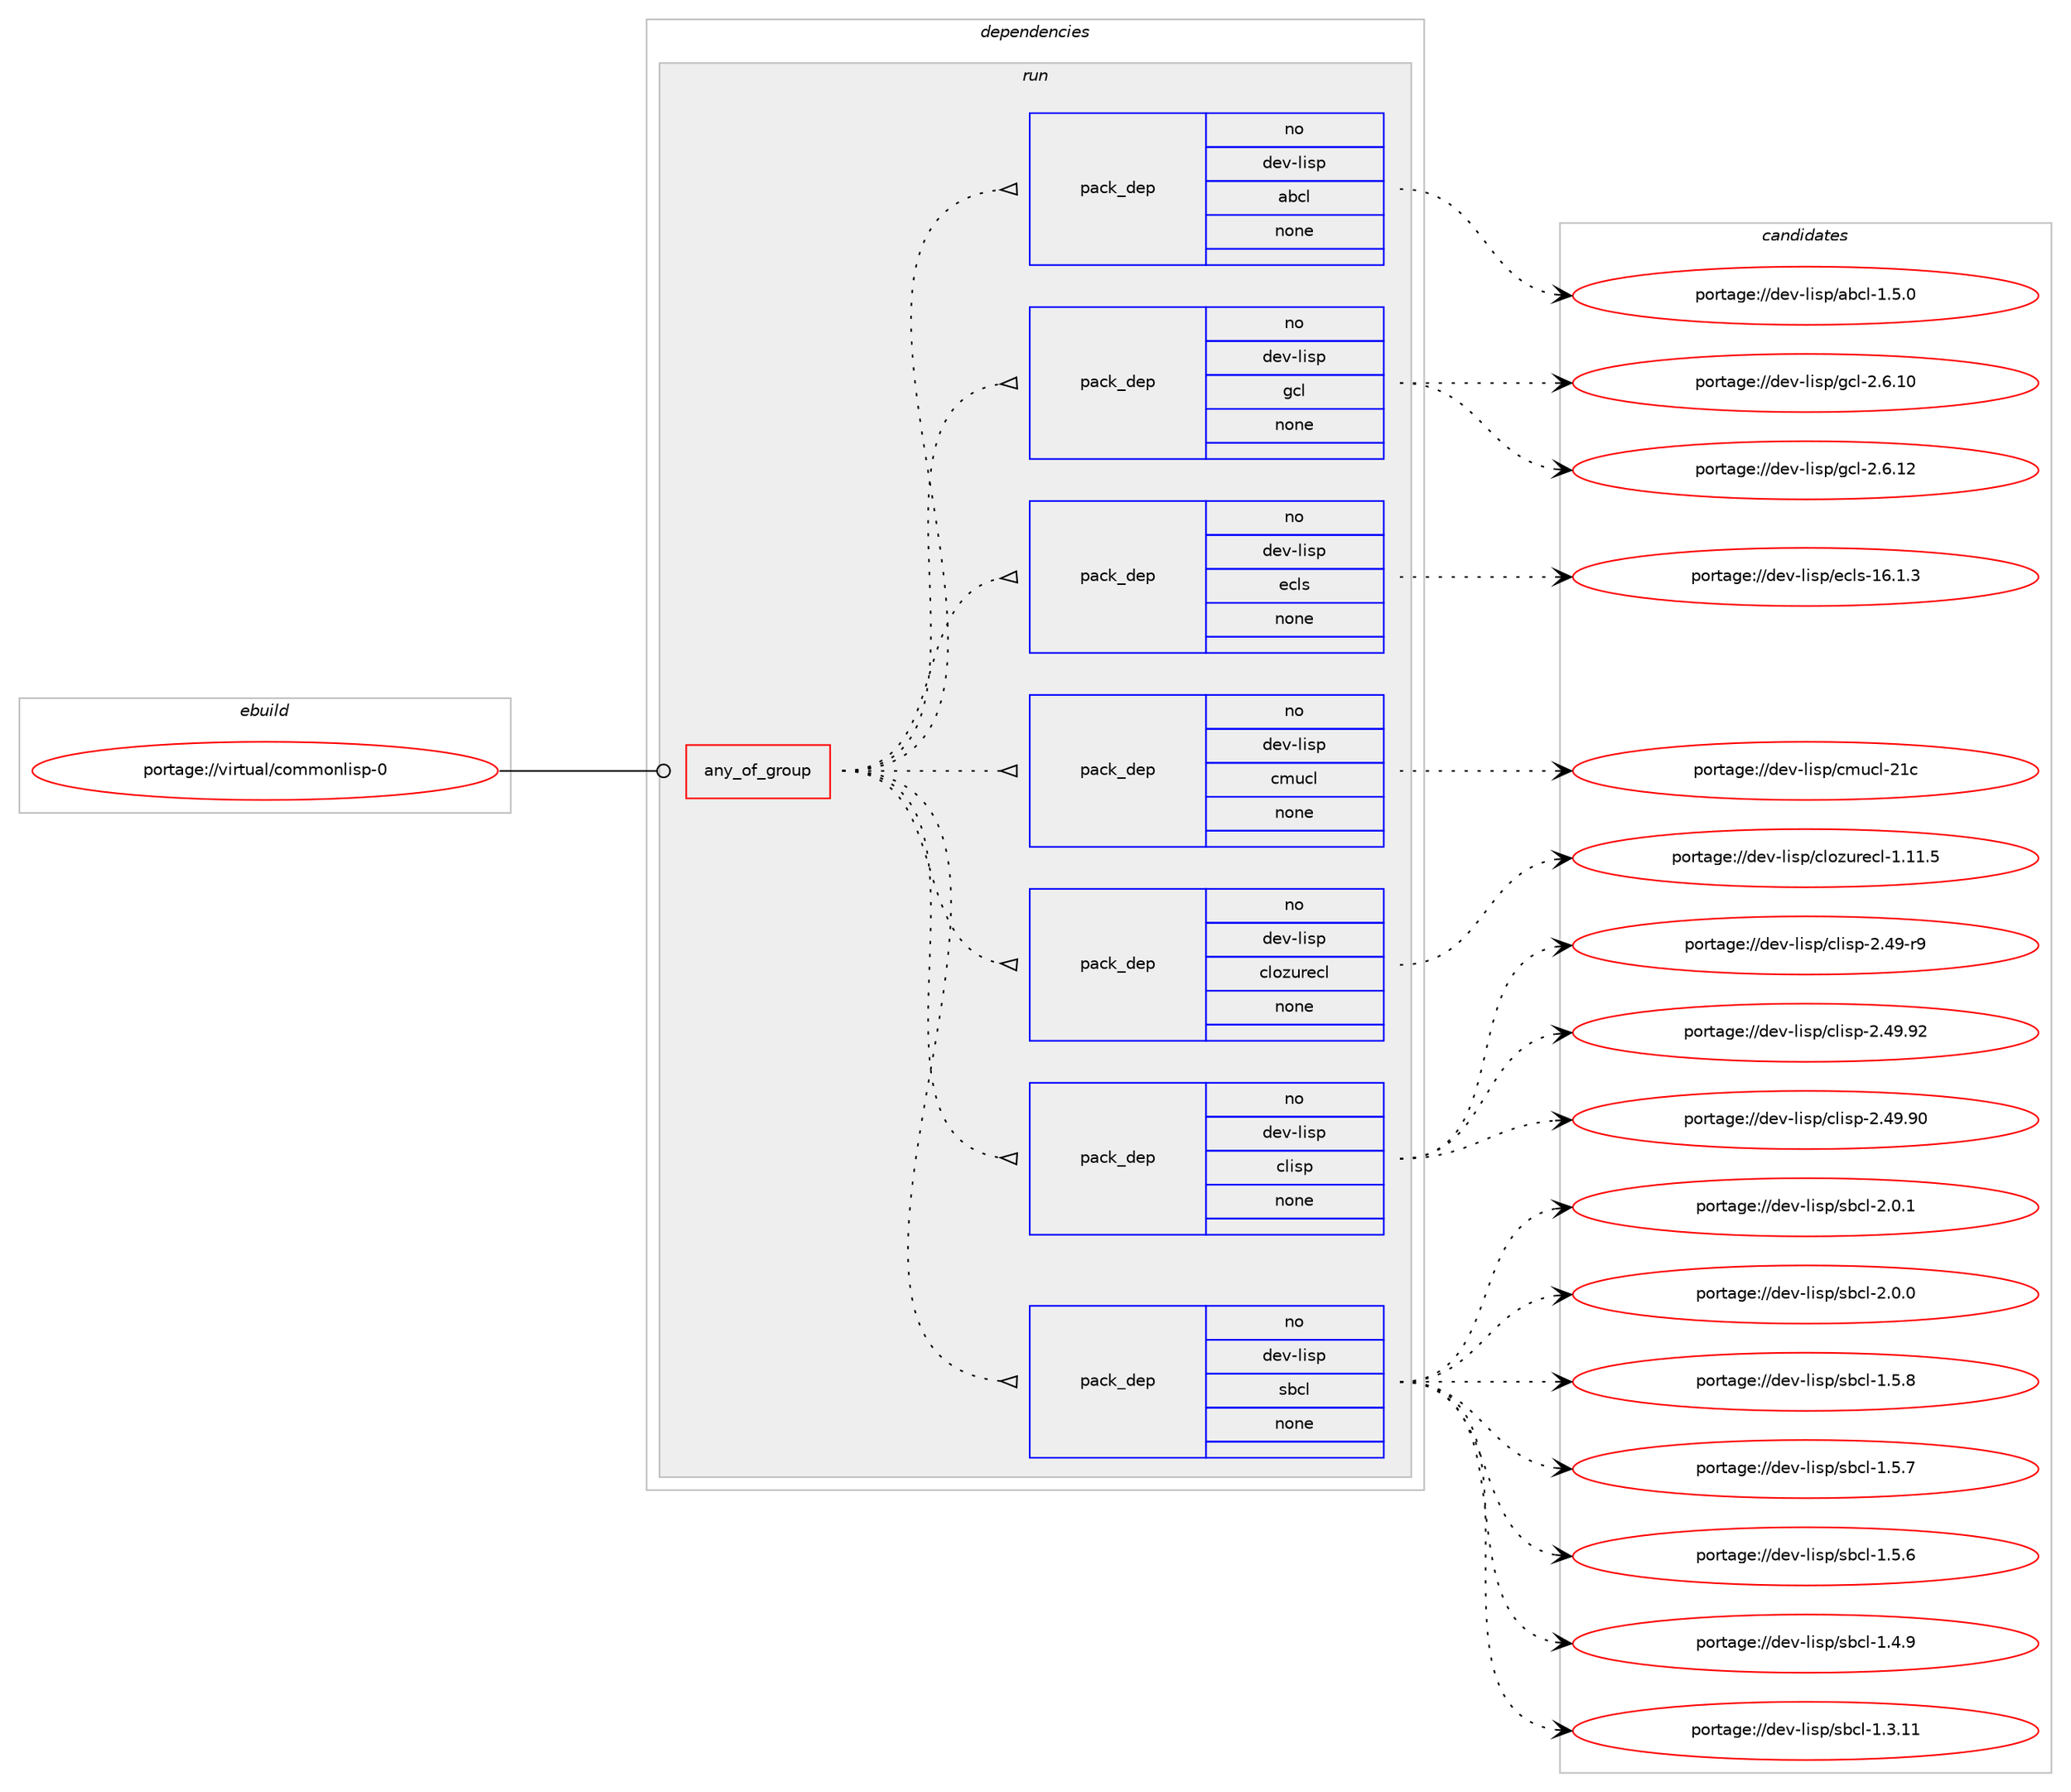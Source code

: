 digraph prolog {

# *************
# Graph options
# *************

newrank=true;
concentrate=true;
compound=true;
graph [rankdir=LR,fontname=Helvetica,fontsize=10,ranksep=1.5];#, ranksep=2.5, nodesep=0.2];
edge  [arrowhead=vee];
node  [fontname=Helvetica,fontsize=10];

# **********
# The ebuild
# **********

subgraph cluster_leftcol {
color=gray;
rank=same;
label=<<i>ebuild</i>>;
id [label="portage://virtual/commonlisp-0", color=red, width=4, href="../virtual/commonlisp-0.svg"];
}

# ****************
# The dependencies
# ****************

subgraph cluster_midcol {
color=gray;
label=<<i>dependencies</i>>;
subgraph cluster_compile {
fillcolor="#eeeeee";
style=filled;
label=<<i>compile</i>>;
}
subgraph cluster_compileandrun {
fillcolor="#eeeeee";
style=filled;
label=<<i>compile and run</i>>;
}
subgraph cluster_run {
fillcolor="#eeeeee";
style=filled;
label=<<i>run</i>>;
subgraph any619 {
dependency24651 [label=<<TABLE BORDER="0" CELLBORDER="1" CELLSPACING="0" CELLPADDING="4"><TR><TD CELLPADDING="10">any_of_group</TD></TR></TABLE>>, shape=none, color=red];subgraph pack20038 {
dependency24652 [label=<<TABLE BORDER="0" CELLBORDER="1" CELLSPACING="0" CELLPADDING="4" WIDTH="220"><TR><TD ROWSPAN="6" CELLPADDING="30">pack_dep</TD></TR><TR><TD WIDTH="110">no</TD></TR><TR><TD>dev-lisp</TD></TR><TR><TD>sbcl</TD></TR><TR><TD>none</TD></TR><TR><TD></TD></TR></TABLE>>, shape=none, color=blue];
}
dependency24651:e -> dependency24652:w [weight=20,style="dotted",arrowhead="oinv"];
subgraph pack20039 {
dependency24653 [label=<<TABLE BORDER="0" CELLBORDER="1" CELLSPACING="0" CELLPADDING="4" WIDTH="220"><TR><TD ROWSPAN="6" CELLPADDING="30">pack_dep</TD></TR><TR><TD WIDTH="110">no</TD></TR><TR><TD>dev-lisp</TD></TR><TR><TD>clisp</TD></TR><TR><TD>none</TD></TR><TR><TD></TD></TR></TABLE>>, shape=none, color=blue];
}
dependency24651:e -> dependency24653:w [weight=20,style="dotted",arrowhead="oinv"];
subgraph pack20040 {
dependency24654 [label=<<TABLE BORDER="0" CELLBORDER="1" CELLSPACING="0" CELLPADDING="4" WIDTH="220"><TR><TD ROWSPAN="6" CELLPADDING="30">pack_dep</TD></TR><TR><TD WIDTH="110">no</TD></TR><TR><TD>dev-lisp</TD></TR><TR><TD>clozurecl</TD></TR><TR><TD>none</TD></TR><TR><TD></TD></TR></TABLE>>, shape=none, color=blue];
}
dependency24651:e -> dependency24654:w [weight=20,style="dotted",arrowhead="oinv"];
subgraph pack20041 {
dependency24655 [label=<<TABLE BORDER="0" CELLBORDER="1" CELLSPACING="0" CELLPADDING="4" WIDTH="220"><TR><TD ROWSPAN="6" CELLPADDING="30">pack_dep</TD></TR><TR><TD WIDTH="110">no</TD></TR><TR><TD>dev-lisp</TD></TR><TR><TD>cmucl</TD></TR><TR><TD>none</TD></TR><TR><TD></TD></TR></TABLE>>, shape=none, color=blue];
}
dependency24651:e -> dependency24655:w [weight=20,style="dotted",arrowhead="oinv"];
subgraph pack20042 {
dependency24656 [label=<<TABLE BORDER="0" CELLBORDER="1" CELLSPACING="0" CELLPADDING="4" WIDTH="220"><TR><TD ROWSPAN="6" CELLPADDING="30">pack_dep</TD></TR><TR><TD WIDTH="110">no</TD></TR><TR><TD>dev-lisp</TD></TR><TR><TD>ecls</TD></TR><TR><TD>none</TD></TR><TR><TD></TD></TR></TABLE>>, shape=none, color=blue];
}
dependency24651:e -> dependency24656:w [weight=20,style="dotted",arrowhead="oinv"];
subgraph pack20043 {
dependency24657 [label=<<TABLE BORDER="0" CELLBORDER="1" CELLSPACING="0" CELLPADDING="4" WIDTH="220"><TR><TD ROWSPAN="6" CELLPADDING="30">pack_dep</TD></TR><TR><TD WIDTH="110">no</TD></TR><TR><TD>dev-lisp</TD></TR><TR><TD>gcl</TD></TR><TR><TD>none</TD></TR><TR><TD></TD></TR></TABLE>>, shape=none, color=blue];
}
dependency24651:e -> dependency24657:w [weight=20,style="dotted",arrowhead="oinv"];
subgraph pack20044 {
dependency24658 [label=<<TABLE BORDER="0" CELLBORDER="1" CELLSPACING="0" CELLPADDING="4" WIDTH="220"><TR><TD ROWSPAN="6" CELLPADDING="30">pack_dep</TD></TR><TR><TD WIDTH="110">no</TD></TR><TR><TD>dev-lisp</TD></TR><TR><TD>abcl</TD></TR><TR><TD>none</TD></TR><TR><TD></TD></TR></TABLE>>, shape=none, color=blue];
}
dependency24651:e -> dependency24658:w [weight=20,style="dotted",arrowhead="oinv"];
}
id:e -> dependency24651:w [weight=20,style="solid",arrowhead="odot"];
}
}

# **************
# The candidates
# **************

subgraph cluster_choices {
rank=same;
color=gray;
label=<<i>candidates</i>>;

subgraph choice20038 {
color=black;
nodesep=1;
choice10010111845108105115112471159899108455046484649 [label="portage://dev-lisp/sbcl-2.0.1", color=red, width=4,href="../dev-lisp/sbcl-2.0.1.svg"];
choice10010111845108105115112471159899108455046484648 [label="portage://dev-lisp/sbcl-2.0.0", color=red, width=4,href="../dev-lisp/sbcl-2.0.0.svg"];
choice10010111845108105115112471159899108454946534656 [label="portage://dev-lisp/sbcl-1.5.8", color=red, width=4,href="../dev-lisp/sbcl-1.5.8.svg"];
choice10010111845108105115112471159899108454946534655 [label="portage://dev-lisp/sbcl-1.5.7", color=red, width=4,href="../dev-lisp/sbcl-1.5.7.svg"];
choice10010111845108105115112471159899108454946534654 [label="portage://dev-lisp/sbcl-1.5.6", color=red, width=4,href="../dev-lisp/sbcl-1.5.6.svg"];
choice10010111845108105115112471159899108454946524657 [label="portage://dev-lisp/sbcl-1.4.9", color=red, width=4,href="../dev-lisp/sbcl-1.4.9.svg"];
choice1001011184510810511511247115989910845494651464949 [label="portage://dev-lisp/sbcl-1.3.11", color=red, width=4,href="../dev-lisp/sbcl-1.3.11.svg"];
dependency24652:e -> choice10010111845108105115112471159899108455046484649:w [style=dotted,weight="100"];
dependency24652:e -> choice10010111845108105115112471159899108455046484648:w [style=dotted,weight="100"];
dependency24652:e -> choice10010111845108105115112471159899108454946534656:w [style=dotted,weight="100"];
dependency24652:e -> choice10010111845108105115112471159899108454946534655:w [style=dotted,weight="100"];
dependency24652:e -> choice10010111845108105115112471159899108454946534654:w [style=dotted,weight="100"];
dependency24652:e -> choice10010111845108105115112471159899108454946524657:w [style=dotted,weight="100"];
dependency24652:e -> choice1001011184510810511511247115989910845494651464949:w [style=dotted,weight="100"];
}
subgraph choice20039 {
color=black;
nodesep=1;
choice1001011184510810511511247991081051151124550465257465750 [label="portage://dev-lisp/clisp-2.49.92", color=red, width=4,href="../dev-lisp/clisp-2.49.92.svg"];
choice1001011184510810511511247991081051151124550465257465748 [label="portage://dev-lisp/clisp-2.49.90", color=red, width=4,href="../dev-lisp/clisp-2.49.90.svg"];
choice10010111845108105115112479910810511511245504652574511457 [label="portage://dev-lisp/clisp-2.49-r9", color=red, width=4,href="../dev-lisp/clisp-2.49-r9.svg"];
dependency24653:e -> choice1001011184510810511511247991081051151124550465257465750:w [style=dotted,weight="100"];
dependency24653:e -> choice1001011184510810511511247991081051151124550465257465748:w [style=dotted,weight="100"];
dependency24653:e -> choice10010111845108105115112479910810511511245504652574511457:w [style=dotted,weight="100"];
}
subgraph choice20040 {
color=black;
nodesep=1;
choice1001011184510810511511247991081111221171141019910845494649494653 [label="portage://dev-lisp/clozurecl-1.11.5", color=red, width=4,href="../dev-lisp/clozurecl-1.11.5.svg"];
dependency24654:e -> choice1001011184510810511511247991081111221171141019910845494649494653:w [style=dotted,weight="100"];
}
subgraph choice20041 {
color=black;
nodesep=1;
choice1001011184510810511511247991091179910845504999 [label="portage://dev-lisp/cmucl-21c", color=red, width=4,href="../dev-lisp/cmucl-21c.svg"];
dependency24655:e -> choice1001011184510810511511247991091179910845504999:w [style=dotted,weight="100"];
}
subgraph choice20042 {
color=black;
nodesep=1;
choice10010111845108105115112471019910811545495446494651 [label="portage://dev-lisp/ecls-16.1.3", color=red, width=4,href="../dev-lisp/ecls-16.1.3.svg"];
dependency24656:e -> choice10010111845108105115112471019910811545495446494651:w [style=dotted,weight="100"];
}
subgraph choice20043 {
color=black;
nodesep=1;
choice10010111845108105115112471039910845504654464950 [label="portage://dev-lisp/gcl-2.6.12", color=red, width=4,href="../dev-lisp/gcl-2.6.12.svg"];
choice10010111845108105115112471039910845504654464948 [label="portage://dev-lisp/gcl-2.6.10", color=red, width=4,href="../dev-lisp/gcl-2.6.10.svg"];
dependency24657:e -> choice10010111845108105115112471039910845504654464950:w [style=dotted,weight="100"];
dependency24657:e -> choice10010111845108105115112471039910845504654464948:w [style=dotted,weight="100"];
}
subgraph choice20044 {
color=black;
nodesep=1;
choice1001011184510810511511247979899108454946534648 [label="portage://dev-lisp/abcl-1.5.0", color=red, width=4,href="../dev-lisp/abcl-1.5.0.svg"];
dependency24658:e -> choice1001011184510810511511247979899108454946534648:w [style=dotted,weight="100"];
}
}

}
